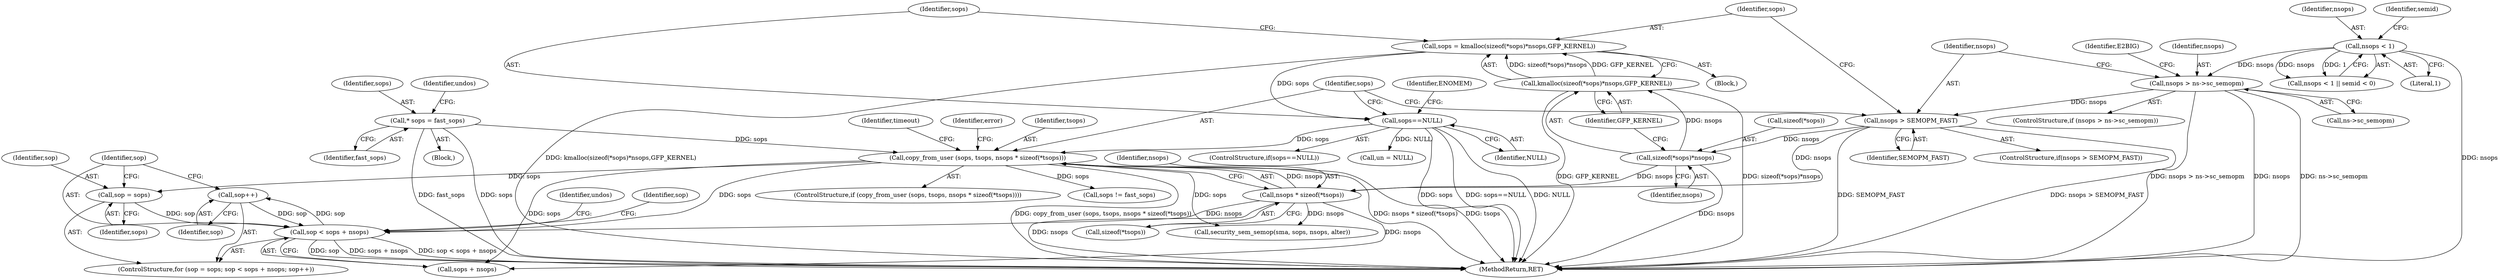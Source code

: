 digraph "0_linux_6062a8dc0517bce23e3c2f7d2fea5e22411269a3_0@pointer" {
"1000271" [label="(Call,sop++)"];
"1000266" [label="(Call,sop < sops + nsops)"];
"1000263" [label="(Call,sop = sops)"];
"1000198" [label="(Call,copy_from_user (sops, tsops, nsops * sizeof(*tsops)))"];
"1000128" [label="(Call,* sops = fast_sops)"];
"1000191" [label="(Call,sops==NULL)"];
"1000181" [label="(Call,sops = kmalloc(sizeof(*sops)*nsops,GFP_KERNEL))"];
"1000183" [label="(Call,kmalloc(sizeof(*sops)*nsops,GFP_KERNEL))"];
"1000184" [label="(Call,sizeof(*sops)*nsops)"];
"1000177" [label="(Call,nsops > SEMOPM_FAST)"];
"1000168" [label="(Call,nsops > ns->sc_semopm)"];
"1000158" [label="(Call,nsops < 1)"];
"1000201" [label="(Call,nsops * sizeof(*tsops))"];
"1000271" [label="(Call,sop++)"];
"1000268" [label="(Call,sops + nsops)"];
"1000130" [label="(Identifier,fast_sops)"];
"1000265" [label="(Identifier,sops)"];
"1000189" [label="(Identifier,GFP_KERNEL)"];
"1000184" [label="(Call,sizeof(*sops)*nsops)"];
"1000277" [label="(Identifier,sop)"];
"1000199" [label="(Identifier,sops)"];
"1000267" [label="(Identifier,sop)"];
"1000182" [label="(Identifier,sops)"];
"1000179" [label="(Identifier,SEMOPM_FAST)"];
"1000170" [label="(Call,ns->sc_semopm)"];
"1000157" [label="(Call,nsops < 1 || semid < 0)"];
"1000197" [label="(ControlStructure,if (copy_from_user (sops, tsops, nsops * sizeof(*tsops))))"];
"1000264" [label="(Identifier,sop)"];
"1000167" [label="(ControlStructure,if (nsops > ns->sc_semopm))"];
"1000180" [label="(Block,)"];
"1000266" [label="(Call,sop < sops + nsops)"];
"1000196" [label="(Identifier,ENOMEM)"];
"1000119" [label="(Block,)"];
"1000213" [label="(Identifier,timeout)"];
"1000178" [label="(Identifier,nsops)"];
"1000193" [label="(Identifier,NULL)"];
"1000135" [label="(Identifier,undos)"];
"1000191" [label="(Call,sops==NULL)"];
"1000304" [label="(Identifier,undos)"];
"1000129" [label="(Identifier,sops)"];
"1000190" [label="(ControlStructure,if(sops==NULL))"];
"1000208" [label="(Identifier,error)"];
"1000262" [label="(ControlStructure,for (sop = sops; sop < sops + nsops; sop++))"];
"1000176" [label="(ControlStructure,if(nsops > SEMOPM_FAST))"];
"1000168" [label="(Call,nsops > ns->sc_semopm)"];
"1000272" [label="(Identifier,sop)"];
"1000263" [label="(Call,sop = sops)"];
"1000200" [label="(Identifier,tsops)"];
"1000159" [label="(Identifier,nsops)"];
"1000128" [label="(Call,* sops = fast_sops)"];
"1000626" [label="(Call,sops != fast_sops)"];
"1000175" [label="(Identifier,E2BIG)"];
"1000198" [label="(Call,copy_from_user (sops, tsops, nsops * sizeof(*tsops)))"];
"1000192" [label="(Identifier,sops)"];
"1000183" [label="(Call,kmalloc(sizeof(*sops)*nsops,GFP_KERNEL))"];
"1000158" [label="(Call,nsops < 1)"];
"1000633" [label="(MethodReturn,RET)"];
"1000378" [label="(Call,security_sem_semop(sma, sops, nsops, alter))"];
"1000185" [label="(Call,sizeof(*sops))"];
"1000201" [label="(Call,nsops * sizeof(*tsops))"];
"1000181" [label="(Call,sops = kmalloc(sizeof(*sops)*nsops,GFP_KERNEL))"];
"1000271" [label="(Call,sop++)"];
"1000321" [label="(Call,un = NULL)"];
"1000177" [label="(Call,nsops > SEMOPM_FAST)"];
"1000203" [label="(Call,sizeof(*tsops))"];
"1000202" [label="(Identifier,nsops)"];
"1000169" [label="(Identifier,nsops)"];
"1000160" [label="(Literal,1)"];
"1000162" [label="(Identifier,semid)"];
"1000188" [label="(Identifier,nsops)"];
"1000271" -> "1000262"  [label="AST: "];
"1000271" -> "1000272"  [label="CFG: "];
"1000272" -> "1000271"  [label="AST: "];
"1000267" -> "1000271"  [label="CFG: "];
"1000271" -> "1000266"  [label="DDG: sop"];
"1000266" -> "1000271"  [label="DDG: sop"];
"1000266" -> "1000262"  [label="AST: "];
"1000266" -> "1000268"  [label="CFG: "];
"1000267" -> "1000266"  [label="AST: "];
"1000268" -> "1000266"  [label="AST: "];
"1000277" -> "1000266"  [label="CFG: "];
"1000304" -> "1000266"  [label="CFG: "];
"1000266" -> "1000633"  [label="DDG: sop"];
"1000266" -> "1000633"  [label="DDG: sops + nsops"];
"1000266" -> "1000633"  [label="DDG: sop < sops + nsops"];
"1000263" -> "1000266"  [label="DDG: sop"];
"1000198" -> "1000266"  [label="DDG: sops"];
"1000201" -> "1000266"  [label="DDG: nsops"];
"1000263" -> "1000262"  [label="AST: "];
"1000263" -> "1000265"  [label="CFG: "];
"1000264" -> "1000263"  [label="AST: "];
"1000265" -> "1000263"  [label="AST: "];
"1000267" -> "1000263"  [label="CFG: "];
"1000198" -> "1000263"  [label="DDG: sops"];
"1000198" -> "1000197"  [label="AST: "];
"1000198" -> "1000201"  [label="CFG: "];
"1000199" -> "1000198"  [label="AST: "];
"1000200" -> "1000198"  [label="AST: "];
"1000201" -> "1000198"  [label="AST: "];
"1000208" -> "1000198"  [label="CFG: "];
"1000213" -> "1000198"  [label="CFG: "];
"1000198" -> "1000633"  [label="DDG: nsops * sizeof(*tsops)"];
"1000198" -> "1000633"  [label="DDG: tsops"];
"1000198" -> "1000633"  [label="DDG: copy_from_user (sops, tsops, nsops * sizeof(*tsops))"];
"1000128" -> "1000198"  [label="DDG: sops"];
"1000191" -> "1000198"  [label="DDG: sops"];
"1000201" -> "1000198"  [label="DDG: nsops"];
"1000198" -> "1000268"  [label="DDG: sops"];
"1000198" -> "1000378"  [label="DDG: sops"];
"1000198" -> "1000626"  [label="DDG: sops"];
"1000128" -> "1000119"  [label="AST: "];
"1000128" -> "1000130"  [label="CFG: "];
"1000129" -> "1000128"  [label="AST: "];
"1000130" -> "1000128"  [label="AST: "];
"1000135" -> "1000128"  [label="CFG: "];
"1000128" -> "1000633"  [label="DDG: fast_sops"];
"1000128" -> "1000633"  [label="DDG: sops"];
"1000191" -> "1000190"  [label="AST: "];
"1000191" -> "1000193"  [label="CFG: "];
"1000192" -> "1000191"  [label="AST: "];
"1000193" -> "1000191"  [label="AST: "];
"1000196" -> "1000191"  [label="CFG: "];
"1000199" -> "1000191"  [label="CFG: "];
"1000191" -> "1000633"  [label="DDG: sops==NULL"];
"1000191" -> "1000633"  [label="DDG: NULL"];
"1000191" -> "1000633"  [label="DDG: sops"];
"1000181" -> "1000191"  [label="DDG: sops"];
"1000191" -> "1000321"  [label="DDG: NULL"];
"1000181" -> "1000180"  [label="AST: "];
"1000181" -> "1000183"  [label="CFG: "];
"1000182" -> "1000181"  [label="AST: "];
"1000183" -> "1000181"  [label="AST: "];
"1000192" -> "1000181"  [label="CFG: "];
"1000181" -> "1000633"  [label="DDG: kmalloc(sizeof(*sops)*nsops,GFP_KERNEL)"];
"1000183" -> "1000181"  [label="DDG: sizeof(*sops)*nsops"];
"1000183" -> "1000181"  [label="DDG: GFP_KERNEL"];
"1000183" -> "1000189"  [label="CFG: "];
"1000184" -> "1000183"  [label="AST: "];
"1000189" -> "1000183"  [label="AST: "];
"1000183" -> "1000633"  [label="DDG: GFP_KERNEL"];
"1000183" -> "1000633"  [label="DDG: sizeof(*sops)*nsops"];
"1000184" -> "1000183"  [label="DDG: nsops"];
"1000184" -> "1000188"  [label="CFG: "];
"1000185" -> "1000184"  [label="AST: "];
"1000188" -> "1000184"  [label="AST: "];
"1000189" -> "1000184"  [label="CFG: "];
"1000184" -> "1000633"  [label="DDG: nsops"];
"1000177" -> "1000184"  [label="DDG: nsops"];
"1000184" -> "1000201"  [label="DDG: nsops"];
"1000177" -> "1000176"  [label="AST: "];
"1000177" -> "1000179"  [label="CFG: "];
"1000178" -> "1000177"  [label="AST: "];
"1000179" -> "1000177"  [label="AST: "];
"1000182" -> "1000177"  [label="CFG: "];
"1000199" -> "1000177"  [label="CFG: "];
"1000177" -> "1000633"  [label="DDG: SEMOPM_FAST"];
"1000177" -> "1000633"  [label="DDG: nsops > SEMOPM_FAST"];
"1000168" -> "1000177"  [label="DDG: nsops"];
"1000177" -> "1000201"  [label="DDG: nsops"];
"1000168" -> "1000167"  [label="AST: "];
"1000168" -> "1000170"  [label="CFG: "];
"1000169" -> "1000168"  [label="AST: "];
"1000170" -> "1000168"  [label="AST: "];
"1000175" -> "1000168"  [label="CFG: "];
"1000178" -> "1000168"  [label="CFG: "];
"1000168" -> "1000633"  [label="DDG: nsops > ns->sc_semopm"];
"1000168" -> "1000633"  [label="DDG: nsops"];
"1000168" -> "1000633"  [label="DDG: ns->sc_semopm"];
"1000158" -> "1000168"  [label="DDG: nsops"];
"1000158" -> "1000157"  [label="AST: "];
"1000158" -> "1000160"  [label="CFG: "];
"1000159" -> "1000158"  [label="AST: "];
"1000160" -> "1000158"  [label="AST: "];
"1000162" -> "1000158"  [label="CFG: "];
"1000157" -> "1000158"  [label="CFG: "];
"1000158" -> "1000633"  [label="DDG: nsops"];
"1000158" -> "1000157"  [label="DDG: nsops"];
"1000158" -> "1000157"  [label="DDG: 1"];
"1000201" -> "1000203"  [label="CFG: "];
"1000202" -> "1000201"  [label="AST: "];
"1000203" -> "1000201"  [label="AST: "];
"1000201" -> "1000633"  [label="DDG: nsops"];
"1000201" -> "1000268"  [label="DDG: nsops"];
"1000201" -> "1000378"  [label="DDG: nsops"];
}
